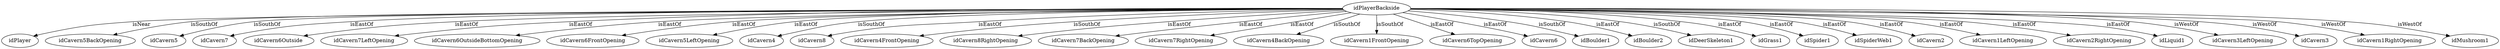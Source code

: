 strict digraph  {
idPlayerBackside [node_type=entity_node];
idPlayer [node_type=entity_node];
idCavern5BackOpening [node_type=entity_node];
idCavern5 [node_type=entity_node];
idCavern7 [node_type=entity_node];
idCavern6Outside [node_type=entity_node];
idCavern7LeftOpening [node_type=entity_node];
idCavern6OutsideBottomOpening [node_type=entity_node];
idCavern6FrontOpening [node_type=entity_node];
idCavern5LeftOpening [node_type=entity_node];
idCavern4 [node_type=entity_node];
idCavern8 [node_type=entity_node];
idCavern4FrontOpening [node_type=entity_node];
idCavern8RightOpening [node_type=entity_node];
idCavern7BackOpening [node_type=entity_node];
idCavern7RightOpening [node_type=entity_node];
idCavern4BackOpening [node_type=entity_node];
idCavern1FrontOpening [node_type=entity_node];
idCavern6TopOpening [node_type=entity_node];
idCavern6 [node_type=entity_node];
idBoulder1 [node_type=entity_node];
idBoulder2 [node_type=entity_node];
idDeerSkeleton1 [node_type=entity_node];
idGrass1 [node_type=entity_node];
idSpider1 [node_type=entity_node];
idSpiderWeb1 [node_type=entity_node];
idCavern2 [node_type=entity_node];
idCavern1LeftOpening [node_type=entity_node];
idCavern2RightOpening [node_type=entity_node];
idLiquid1 [node_type=entity_node];
idCavern3LeftOpening [node_type=entity_node];
idCavern3 [node_type=entity_node];
idCavern1RightOpening [node_type=entity_node];
idMushroom1 [node_type=entity_node];
idPlayerBackside -> idPlayer  [edge_type=relationship, label=isNear];
idPlayerBackside -> idCavern5BackOpening  [edge_type=relationship, label=isSouthOf];
idPlayerBackside -> idCavern5  [edge_type=relationship, label=isSouthOf];
idPlayerBackside -> idCavern7  [edge_type=relationship, label=isEastOf];
idPlayerBackside -> idCavern6Outside  [edge_type=relationship, label=isEastOf];
idPlayerBackside -> idCavern7LeftOpening  [edge_type=relationship, label=isEastOf];
idPlayerBackside -> idCavern6OutsideBottomOpening  [edge_type=relationship, label=isEastOf];
idPlayerBackside -> idCavern6FrontOpening  [edge_type=relationship, label=isEastOf];
idPlayerBackside -> idCavern5LeftOpening  [edge_type=relationship, label=isEastOf];
idPlayerBackside -> idCavern4  [edge_type=relationship, label=isSouthOf];
idPlayerBackside -> idCavern8  [edge_type=relationship, label=isEastOf];
idPlayerBackside -> idCavern4FrontOpening  [edge_type=relationship, label=isSouthOf];
idPlayerBackside -> idCavern8RightOpening  [edge_type=relationship, label=isEastOf];
idPlayerBackside -> idCavern7BackOpening  [edge_type=relationship, label=isEastOf];
idPlayerBackside -> idCavern7RightOpening  [edge_type=relationship, label=isEastOf];
idPlayerBackside -> idCavern4BackOpening  [edge_type=relationship, label=isSouthOf];
idPlayerBackside -> idCavern1FrontOpening  [edge_type=relationship, label=isSouthOf];
idPlayerBackside -> idCavern6TopOpening  [edge_type=relationship, label=isEastOf];
idPlayerBackside -> idCavern6  [edge_type=relationship, label=isEastOf];
idPlayerBackside -> idBoulder1  [edge_type=relationship, label=isSouthOf];
idPlayerBackside -> idBoulder2  [edge_type=relationship, label=isEastOf];
idPlayerBackside -> idDeerSkeleton1  [edge_type=relationship, label=isSouthOf];
idPlayerBackside -> idGrass1  [edge_type=relationship, label=isEastOf];
idPlayerBackside -> idSpider1  [edge_type=relationship, label=isEastOf];
idPlayerBackside -> idSpiderWeb1  [edge_type=relationship, label=isEastOf];
idPlayerBackside -> idCavern2  [edge_type=relationship, label=isEastOf];
idPlayerBackside -> idCavern1LeftOpening  [edge_type=relationship, label=isEastOf];
idPlayerBackside -> idCavern2RightOpening  [edge_type=relationship, label=isEastOf];
idPlayerBackside -> idLiquid1  [edge_type=relationship, label=isEastOf];
idPlayerBackside -> idCavern3LeftOpening  [edge_type=relationship, label=isWestOf];
idPlayerBackside -> idCavern3  [edge_type=relationship, label=isWestOf];
idPlayerBackside -> idCavern1RightOpening  [edge_type=relationship, label=isWestOf];
idPlayerBackside -> idMushroom1  [edge_type=relationship, label=isWestOf];
}
